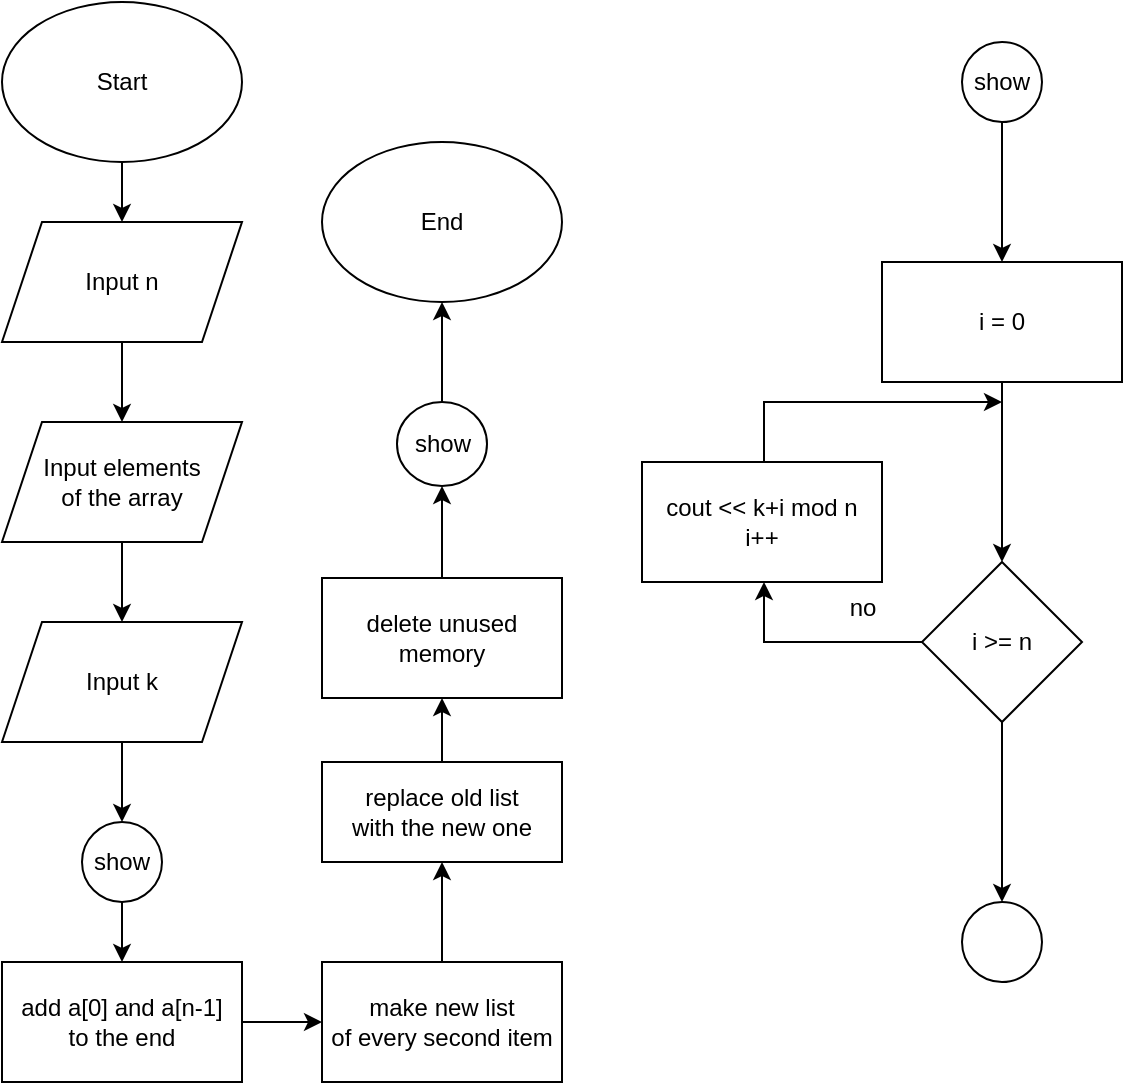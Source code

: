 <mxfile version="22.1.2" type="device">
  <diagram name="Сторінка-1" id="FxzKeh1K17mHheDWETyA">
    <mxGraphModel dx="1464" dy="896" grid="1" gridSize="10" guides="1" tooltips="1" connect="1" arrows="1" fold="1" page="1" pageScale="1" pageWidth="827" pageHeight="1169" math="0" shadow="0">
      <root>
        <mxCell id="0" />
        <mxCell id="1" parent="0" />
        <mxCell id="nOkfR-Zgi5TDB-FcTZQn-3" value="" style="edgeStyle=orthogonalEdgeStyle;rounded=0;orthogonalLoop=1;jettySize=auto;html=1;" edge="1" parent="1" source="nOkfR-Zgi5TDB-FcTZQn-1" target="nOkfR-Zgi5TDB-FcTZQn-2">
          <mxGeometry relative="1" as="geometry" />
        </mxCell>
        <mxCell id="nOkfR-Zgi5TDB-FcTZQn-1" value="Start" style="ellipse;whiteSpace=wrap;html=1;" vertex="1" parent="1">
          <mxGeometry x="40" y="10" width="120" height="80" as="geometry" />
        </mxCell>
        <mxCell id="nOkfR-Zgi5TDB-FcTZQn-5" value="" style="edgeStyle=orthogonalEdgeStyle;rounded=0;orthogonalLoop=1;jettySize=auto;html=1;" edge="1" parent="1" source="nOkfR-Zgi5TDB-FcTZQn-2" target="nOkfR-Zgi5TDB-FcTZQn-4">
          <mxGeometry relative="1" as="geometry" />
        </mxCell>
        <mxCell id="nOkfR-Zgi5TDB-FcTZQn-2" value="Input n" style="shape=parallelogram;perimeter=parallelogramPerimeter;whiteSpace=wrap;html=1;fixedSize=1;" vertex="1" parent="1">
          <mxGeometry x="40" y="120" width="120" height="60" as="geometry" />
        </mxCell>
        <mxCell id="nOkfR-Zgi5TDB-FcTZQn-8" value="" style="edgeStyle=orthogonalEdgeStyle;rounded=0;orthogonalLoop=1;jettySize=auto;html=1;" edge="1" parent="1" source="nOkfR-Zgi5TDB-FcTZQn-4" target="nOkfR-Zgi5TDB-FcTZQn-7">
          <mxGeometry relative="1" as="geometry" />
        </mxCell>
        <mxCell id="nOkfR-Zgi5TDB-FcTZQn-4" value="Input elements&lt;br&gt;of the array" style="shape=parallelogram;perimeter=parallelogramPerimeter;whiteSpace=wrap;html=1;fixedSize=1;" vertex="1" parent="1">
          <mxGeometry x="40" y="220" width="120" height="60" as="geometry" />
        </mxCell>
        <mxCell id="nOkfR-Zgi5TDB-FcTZQn-10" value="" style="edgeStyle=orthogonalEdgeStyle;rounded=0;orthogonalLoop=1;jettySize=auto;html=1;" edge="1" parent="1" source="nOkfR-Zgi5TDB-FcTZQn-7" target="nOkfR-Zgi5TDB-FcTZQn-9">
          <mxGeometry relative="1" as="geometry" />
        </mxCell>
        <mxCell id="nOkfR-Zgi5TDB-FcTZQn-7" value="Input k" style="shape=parallelogram;perimeter=parallelogramPerimeter;whiteSpace=wrap;html=1;fixedSize=1;" vertex="1" parent="1">
          <mxGeometry x="40" y="320" width="120" height="60" as="geometry" />
        </mxCell>
        <mxCell id="nOkfR-Zgi5TDB-FcTZQn-27" value="" style="edgeStyle=orthogonalEdgeStyle;rounded=0;orthogonalLoop=1;jettySize=auto;html=1;" edge="1" parent="1" source="nOkfR-Zgi5TDB-FcTZQn-9" target="nOkfR-Zgi5TDB-FcTZQn-26">
          <mxGeometry relative="1" as="geometry" />
        </mxCell>
        <mxCell id="nOkfR-Zgi5TDB-FcTZQn-9" value="show" style="ellipse;whiteSpace=wrap;html=1;" vertex="1" parent="1">
          <mxGeometry x="80" y="420" width="40" height="40" as="geometry" />
        </mxCell>
        <mxCell id="nOkfR-Zgi5TDB-FcTZQn-13" value="" style="edgeStyle=orthogonalEdgeStyle;rounded=0;orthogonalLoop=1;jettySize=auto;html=1;" edge="1" parent="1" source="nOkfR-Zgi5TDB-FcTZQn-11" target="nOkfR-Zgi5TDB-FcTZQn-12">
          <mxGeometry relative="1" as="geometry" />
        </mxCell>
        <mxCell id="nOkfR-Zgi5TDB-FcTZQn-11" value="show" style="ellipse;whiteSpace=wrap;html=1;aspect=fixed;" vertex="1" parent="1">
          <mxGeometry x="520" y="30" width="40" height="40" as="geometry" />
        </mxCell>
        <mxCell id="nOkfR-Zgi5TDB-FcTZQn-15" value="" style="edgeStyle=orthogonalEdgeStyle;rounded=0;orthogonalLoop=1;jettySize=auto;html=1;" edge="1" parent="1" source="nOkfR-Zgi5TDB-FcTZQn-12" target="nOkfR-Zgi5TDB-FcTZQn-14">
          <mxGeometry relative="1" as="geometry" />
        </mxCell>
        <mxCell id="nOkfR-Zgi5TDB-FcTZQn-12" value="i = 0" style="whiteSpace=wrap;html=1;" vertex="1" parent="1">
          <mxGeometry x="480" y="140" width="120" height="60" as="geometry" />
        </mxCell>
        <mxCell id="nOkfR-Zgi5TDB-FcTZQn-16" style="edgeStyle=orthogonalEdgeStyle;rounded=0;orthogonalLoop=1;jettySize=auto;html=1;" edge="1" parent="1" source="nOkfR-Zgi5TDB-FcTZQn-19">
          <mxGeometry relative="1" as="geometry">
            <mxPoint x="540" y="210" as="targetPoint" />
            <Array as="points">
              <mxPoint x="421" y="210" />
            </Array>
          </mxGeometry>
        </mxCell>
        <mxCell id="nOkfR-Zgi5TDB-FcTZQn-23" value="" style="edgeStyle=orthogonalEdgeStyle;rounded=0;orthogonalLoop=1;jettySize=auto;html=1;" edge="1" parent="1" source="nOkfR-Zgi5TDB-FcTZQn-14">
          <mxGeometry relative="1" as="geometry">
            <mxPoint x="540" y="460" as="targetPoint" />
          </mxGeometry>
        </mxCell>
        <mxCell id="nOkfR-Zgi5TDB-FcTZQn-14" value="i &amp;gt;=&amp;nbsp;n" style="rhombus;whiteSpace=wrap;html=1;" vertex="1" parent="1">
          <mxGeometry x="500" y="290" width="80" height="80" as="geometry" />
        </mxCell>
        <mxCell id="nOkfR-Zgi5TDB-FcTZQn-20" value="" style="edgeStyle=orthogonalEdgeStyle;rounded=0;orthogonalLoop=1;jettySize=auto;html=1;" edge="1" parent="1" source="nOkfR-Zgi5TDB-FcTZQn-14" target="nOkfR-Zgi5TDB-FcTZQn-19">
          <mxGeometry relative="1" as="geometry">
            <mxPoint x="540" y="210" as="targetPoint" />
            <mxPoint x="500" y="330" as="sourcePoint" />
            <Array as="points">
              <mxPoint x="421" y="330" />
            </Array>
          </mxGeometry>
        </mxCell>
        <mxCell id="nOkfR-Zgi5TDB-FcTZQn-19" value="cout &amp;lt;&amp;lt; k+i mod n&lt;br&gt;i++" style="rounded=0;whiteSpace=wrap;html=1;" vertex="1" parent="1">
          <mxGeometry x="360" y="240" width="120" height="60" as="geometry" />
        </mxCell>
        <mxCell id="nOkfR-Zgi5TDB-FcTZQn-21" value="no" style="text;html=1;align=center;verticalAlign=middle;resizable=0;points=[];autosize=1;strokeColor=none;fillColor=none;" vertex="1" parent="1">
          <mxGeometry x="450" y="298" width="40" height="30" as="geometry" />
        </mxCell>
        <mxCell id="nOkfR-Zgi5TDB-FcTZQn-25" value="" style="ellipse;whiteSpace=wrap;html=1;aspect=fixed;" vertex="1" parent="1">
          <mxGeometry x="520" y="460" width="40" height="40" as="geometry" />
        </mxCell>
        <mxCell id="nOkfR-Zgi5TDB-FcTZQn-29" value="" style="edgeStyle=orthogonalEdgeStyle;rounded=0;orthogonalLoop=1;jettySize=auto;html=1;" edge="1" parent="1" source="nOkfR-Zgi5TDB-FcTZQn-26" target="nOkfR-Zgi5TDB-FcTZQn-28">
          <mxGeometry relative="1" as="geometry" />
        </mxCell>
        <mxCell id="nOkfR-Zgi5TDB-FcTZQn-26" value="add a[0] and a[n-1]&lt;br&gt;to the end" style="whiteSpace=wrap;html=1;" vertex="1" parent="1">
          <mxGeometry x="40" y="490" width="120" height="60" as="geometry" />
        </mxCell>
        <mxCell id="nOkfR-Zgi5TDB-FcTZQn-31" value="" style="edgeStyle=orthogonalEdgeStyle;rounded=0;orthogonalLoop=1;jettySize=auto;html=1;" edge="1" parent="1" source="nOkfR-Zgi5TDB-FcTZQn-28" target="nOkfR-Zgi5TDB-FcTZQn-30">
          <mxGeometry relative="1" as="geometry" />
        </mxCell>
        <mxCell id="nOkfR-Zgi5TDB-FcTZQn-28" value="make new list&lt;br&gt;of every second item" style="whiteSpace=wrap;html=1;" vertex="1" parent="1">
          <mxGeometry x="200" y="490" width="120" height="60" as="geometry" />
        </mxCell>
        <mxCell id="nOkfR-Zgi5TDB-FcTZQn-33" value="" style="edgeStyle=orthogonalEdgeStyle;rounded=0;orthogonalLoop=1;jettySize=auto;html=1;" edge="1" parent="1" source="nOkfR-Zgi5TDB-FcTZQn-30" target="nOkfR-Zgi5TDB-FcTZQn-32">
          <mxGeometry relative="1" as="geometry" />
        </mxCell>
        <mxCell id="nOkfR-Zgi5TDB-FcTZQn-30" value="replace old list&lt;br&gt;with the new one" style="whiteSpace=wrap;html=1;" vertex="1" parent="1">
          <mxGeometry x="200" y="390" width="120" height="50" as="geometry" />
        </mxCell>
        <mxCell id="nOkfR-Zgi5TDB-FcTZQn-37" value="" style="edgeStyle=orthogonalEdgeStyle;rounded=0;orthogonalLoop=1;jettySize=auto;html=1;" edge="1" parent="1" source="nOkfR-Zgi5TDB-FcTZQn-32" target="nOkfR-Zgi5TDB-FcTZQn-36">
          <mxGeometry relative="1" as="geometry" />
        </mxCell>
        <mxCell id="nOkfR-Zgi5TDB-FcTZQn-32" value="delete unused memory" style="whiteSpace=wrap;html=1;" vertex="1" parent="1">
          <mxGeometry x="200" y="298" width="120" height="60" as="geometry" />
        </mxCell>
        <mxCell id="nOkfR-Zgi5TDB-FcTZQn-39" value="" style="edgeStyle=orthogonalEdgeStyle;rounded=0;orthogonalLoop=1;jettySize=auto;html=1;" edge="1" parent="1" source="nOkfR-Zgi5TDB-FcTZQn-36" target="nOkfR-Zgi5TDB-FcTZQn-38">
          <mxGeometry relative="1" as="geometry" />
        </mxCell>
        <mxCell id="nOkfR-Zgi5TDB-FcTZQn-36" value="show" style="ellipse;whiteSpace=wrap;html=1;" vertex="1" parent="1">
          <mxGeometry x="237.5" y="210" width="45" height="42" as="geometry" />
        </mxCell>
        <mxCell id="nOkfR-Zgi5TDB-FcTZQn-38" value="End" style="ellipse;whiteSpace=wrap;html=1;" vertex="1" parent="1">
          <mxGeometry x="200" y="80" width="120" height="80" as="geometry" />
        </mxCell>
      </root>
    </mxGraphModel>
  </diagram>
</mxfile>
